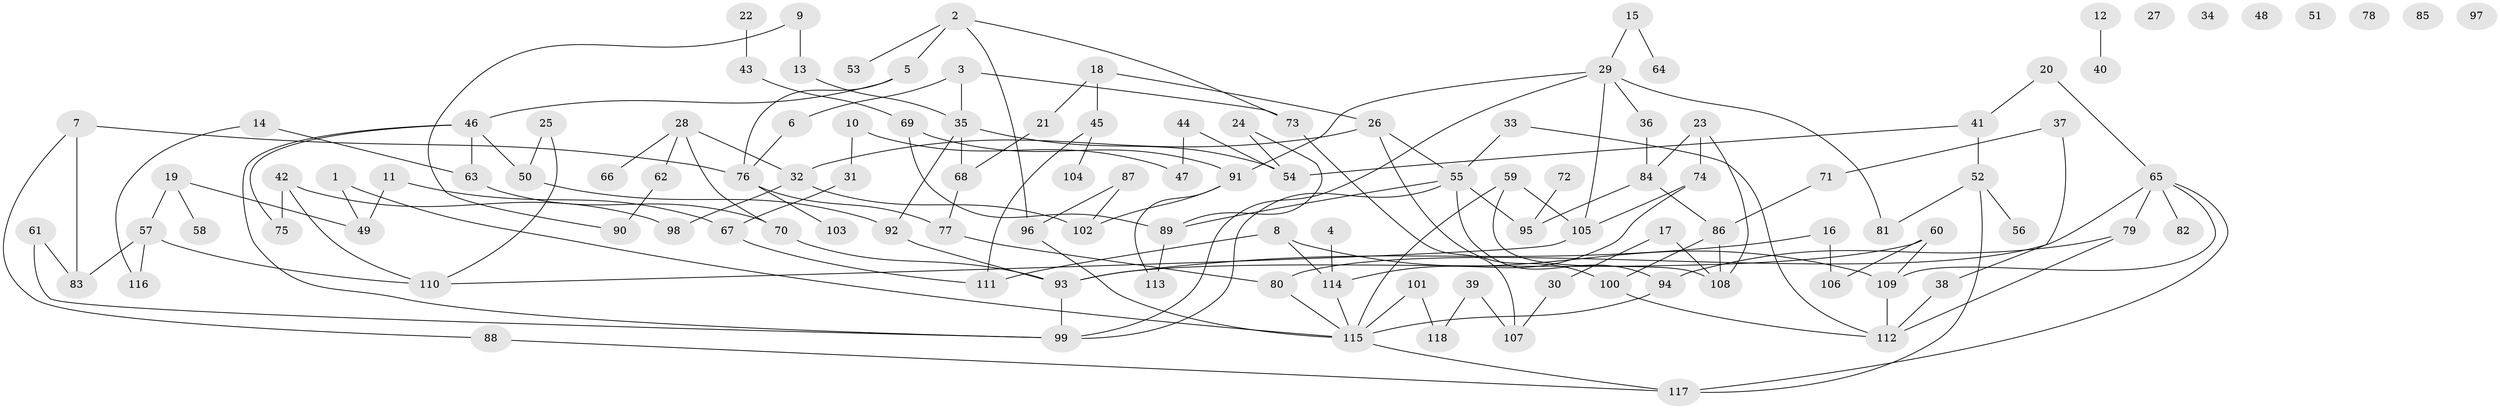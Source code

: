 // Generated by graph-tools (version 1.1) at 2025/49/03/09/25 03:49:06]
// undirected, 118 vertices, 156 edges
graph export_dot {
graph [start="1"]
  node [color=gray90,style=filled];
  1;
  2;
  3;
  4;
  5;
  6;
  7;
  8;
  9;
  10;
  11;
  12;
  13;
  14;
  15;
  16;
  17;
  18;
  19;
  20;
  21;
  22;
  23;
  24;
  25;
  26;
  27;
  28;
  29;
  30;
  31;
  32;
  33;
  34;
  35;
  36;
  37;
  38;
  39;
  40;
  41;
  42;
  43;
  44;
  45;
  46;
  47;
  48;
  49;
  50;
  51;
  52;
  53;
  54;
  55;
  56;
  57;
  58;
  59;
  60;
  61;
  62;
  63;
  64;
  65;
  66;
  67;
  68;
  69;
  70;
  71;
  72;
  73;
  74;
  75;
  76;
  77;
  78;
  79;
  80;
  81;
  82;
  83;
  84;
  85;
  86;
  87;
  88;
  89;
  90;
  91;
  92;
  93;
  94;
  95;
  96;
  97;
  98;
  99;
  100;
  101;
  102;
  103;
  104;
  105;
  106;
  107;
  108;
  109;
  110;
  111;
  112;
  113;
  114;
  115;
  116;
  117;
  118;
  1 -- 49;
  1 -- 115;
  2 -- 5;
  2 -- 53;
  2 -- 73;
  2 -- 96;
  3 -- 6;
  3 -- 35;
  3 -- 73;
  4 -- 114;
  5 -- 46;
  5 -- 76;
  6 -- 76;
  7 -- 76;
  7 -- 83;
  7 -- 88;
  8 -- 109;
  8 -- 111;
  8 -- 114;
  9 -- 13;
  9 -- 90;
  10 -- 31;
  10 -- 47;
  11 -- 49;
  11 -- 67;
  12 -- 40;
  13 -- 35;
  14 -- 63;
  14 -- 116;
  15 -- 29;
  15 -- 64;
  16 -- 93;
  16 -- 106;
  17 -- 30;
  17 -- 108;
  18 -- 21;
  18 -- 26;
  18 -- 45;
  19 -- 49;
  19 -- 57;
  19 -- 58;
  20 -- 41;
  20 -- 65;
  21 -- 68;
  22 -- 43;
  23 -- 74;
  23 -- 84;
  23 -- 108;
  24 -- 54;
  24 -- 89;
  25 -- 50;
  25 -- 110;
  26 -- 32;
  26 -- 55;
  26 -- 100;
  28 -- 32;
  28 -- 62;
  28 -- 66;
  28 -- 70;
  29 -- 36;
  29 -- 81;
  29 -- 91;
  29 -- 99;
  29 -- 105;
  30 -- 107;
  31 -- 67;
  32 -- 98;
  32 -- 102;
  33 -- 55;
  33 -- 112;
  35 -- 54;
  35 -- 68;
  35 -- 92;
  36 -- 84;
  37 -- 38;
  37 -- 71;
  38 -- 112;
  39 -- 107;
  39 -- 118;
  41 -- 52;
  41 -- 54;
  42 -- 75;
  42 -- 98;
  42 -- 110;
  43 -- 69;
  44 -- 47;
  44 -- 54;
  45 -- 104;
  45 -- 111;
  46 -- 50;
  46 -- 63;
  46 -- 75;
  46 -- 99;
  50 -- 92;
  52 -- 56;
  52 -- 81;
  52 -- 117;
  55 -- 89;
  55 -- 94;
  55 -- 95;
  55 -- 99;
  57 -- 83;
  57 -- 110;
  57 -- 116;
  59 -- 105;
  59 -- 108;
  59 -- 115;
  60 -- 93;
  60 -- 106;
  60 -- 109;
  61 -- 83;
  61 -- 99;
  62 -- 90;
  63 -- 70;
  65 -- 79;
  65 -- 80;
  65 -- 82;
  65 -- 109;
  65 -- 117;
  67 -- 111;
  68 -- 77;
  69 -- 89;
  69 -- 91;
  70 -- 93;
  71 -- 86;
  72 -- 95;
  73 -- 107;
  74 -- 105;
  74 -- 114;
  76 -- 77;
  76 -- 103;
  77 -- 80;
  79 -- 94;
  79 -- 112;
  80 -- 115;
  84 -- 86;
  84 -- 95;
  86 -- 100;
  86 -- 108;
  87 -- 96;
  87 -- 102;
  88 -- 117;
  89 -- 113;
  91 -- 102;
  91 -- 113;
  92 -- 93;
  93 -- 99;
  94 -- 115;
  96 -- 115;
  100 -- 112;
  101 -- 115;
  101 -- 118;
  105 -- 110;
  109 -- 112;
  114 -- 115;
  115 -- 117;
}
